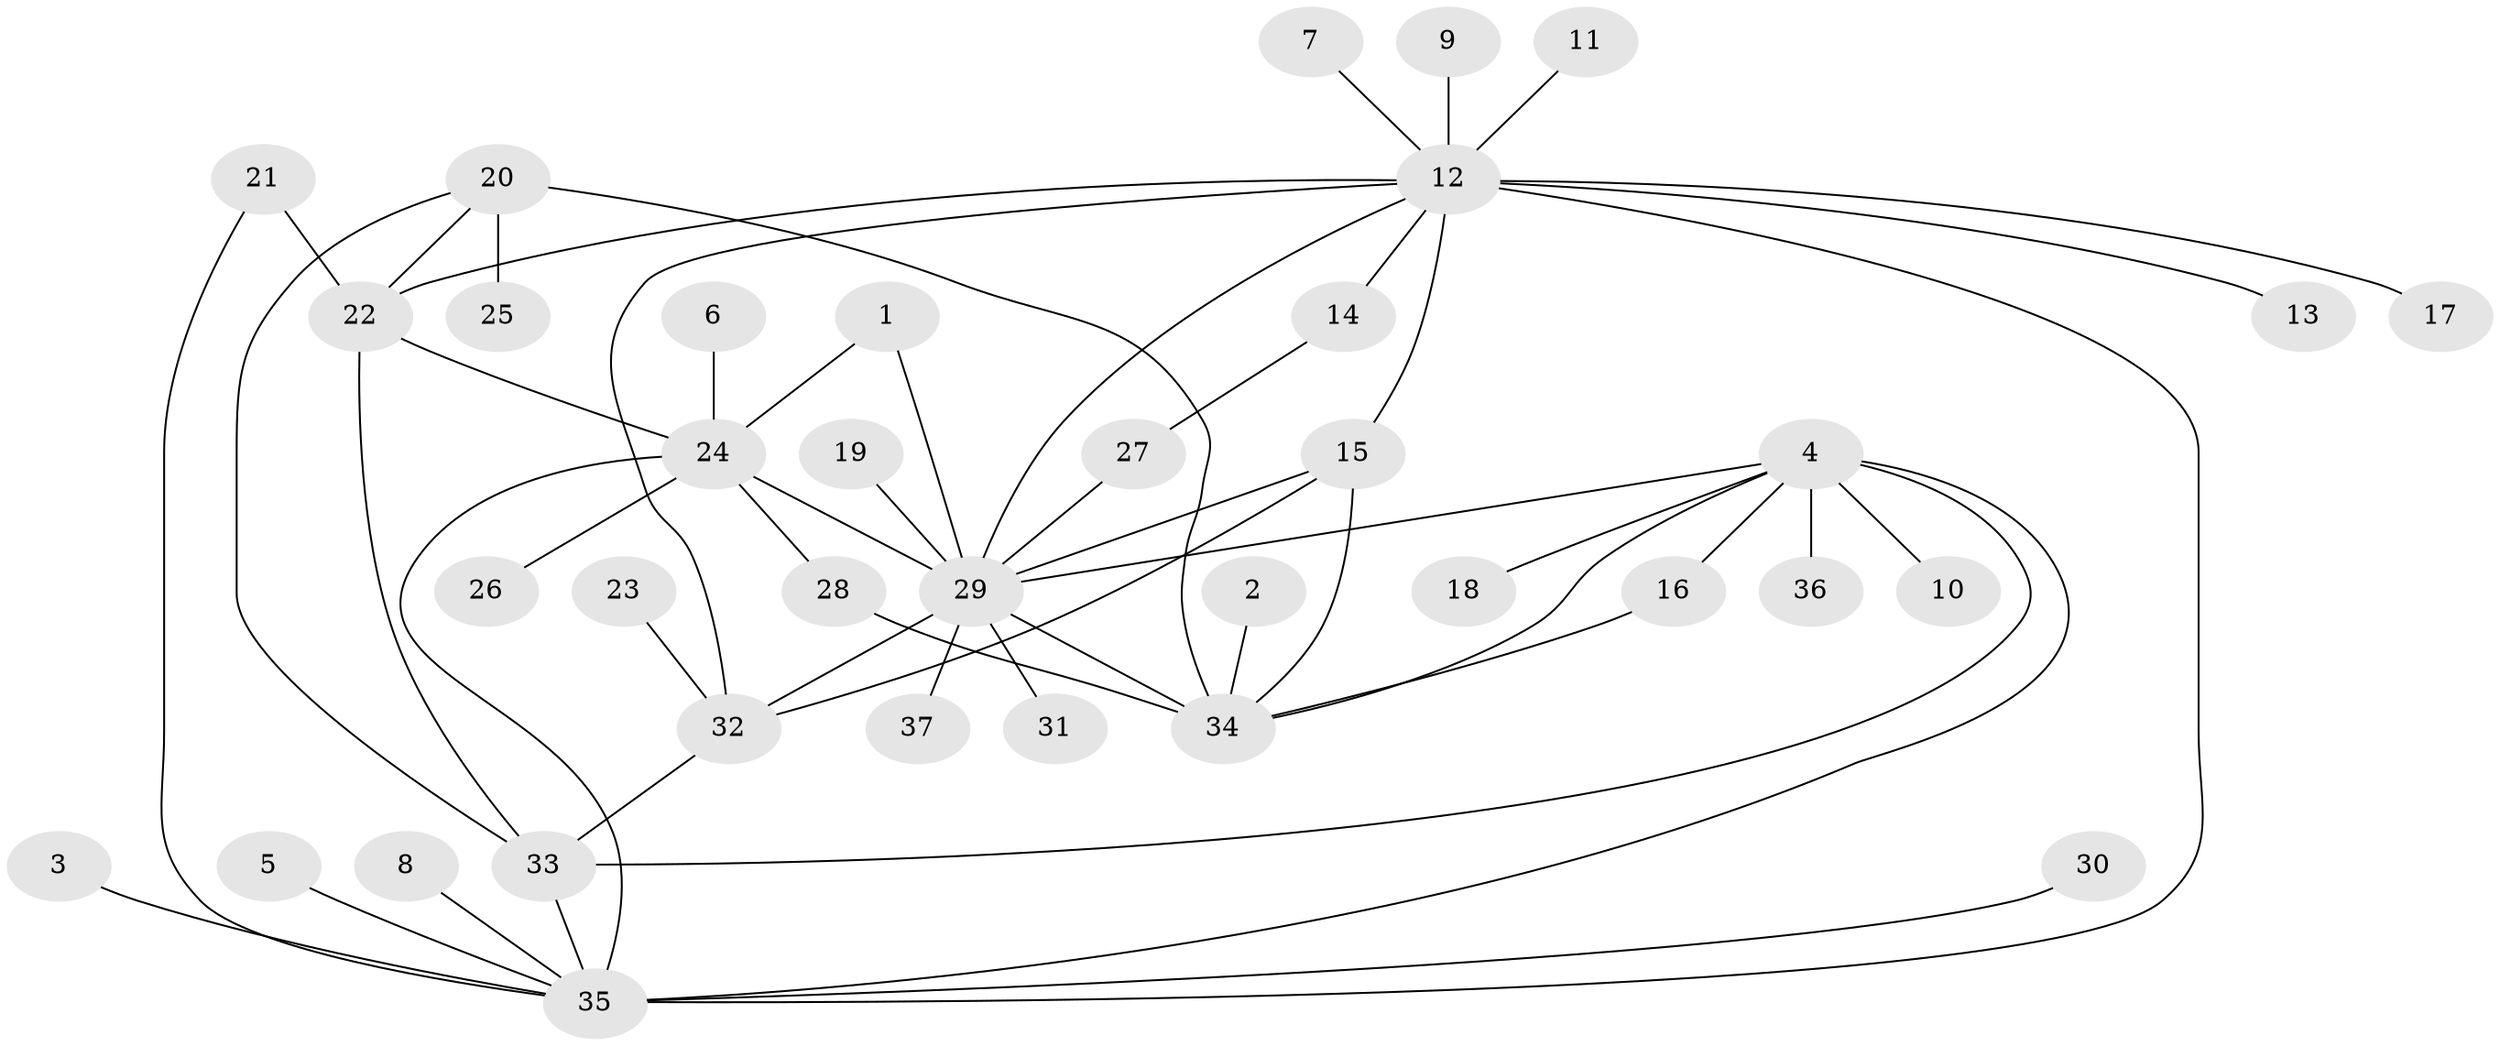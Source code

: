 // original degree distribution, {8: 0.05405405405405406, 6: 0.05405405405405406, 5: 0.04054054054054054, 2: 0.24324324324324326, 12: 0.013513513513513514, 7: 0.02702702702702703, 4: 0.013513513513513514, 1: 0.47297297297297297, 3: 0.08108108108108109}
// Generated by graph-tools (version 1.1) at 2025/50/03/09/25 03:50:43]
// undirected, 37 vertices, 54 edges
graph export_dot {
graph [start="1"]
  node [color=gray90,style=filled];
  1;
  2;
  3;
  4;
  5;
  6;
  7;
  8;
  9;
  10;
  11;
  12;
  13;
  14;
  15;
  16;
  17;
  18;
  19;
  20;
  21;
  22;
  23;
  24;
  25;
  26;
  27;
  28;
  29;
  30;
  31;
  32;
  33;
  34;
  35;
  36;
  37;
  1 -- 24 [weight=1.0];
  1 -- 29 [weight=1.0];
  2 -- 34 [weight=1.0];
  3 -- 35 [weight=1.0];
  4 -- 10 [weight=1.0];
  4 -- 16 [weight=1.0];
  4 -- 18 [weight=1.0];
  4 -- 29 [weight=1.0];
  4 -- 33 [weight=2.0];
  4 -- 34 [weight=1.0];
  4 -- 35 [weight=1.0];
  4 -- 36 [weight=1.0];
  5 -- 35 [weight=1.0];
  6 -- 24 [weight=1.0];
  7 -- 12 [weight=1.0];
  8 -- 35 [weight=1.0];
  9 -- 12 [weight=1.0];
  11 -- 12 [weight=1.0];
  12 -- 13 [weight=1.0];
  12 -- 14 [weight=1.0];
  12 -- 15 [weight=1.0];
  12 -- 17 [weight=1.0];
  12 -- 22 [weight=1.0];
  12 -- 29 [weight=1.0];
  12 -- 32 [weight=1.0];
  12 -- 35 [weight=2.0];
  14 -- 27 [weight=1.0];
  15 -- 29 [weight=1.0];
  15 -- 32 [weight=1.0];
  15 -- 34 [weight=1.0];
  16 -- 34 [weight=1.0];
  19 -- 29 [weight=1.0];
  20 -- 22 [weight=1.0];
  20 -- 25 [weight=1.0];
  20 -- 33 [weight=1.0];
  20 -- 34 [weight=1.0];
  21 -- 22 [weight=1.0];
  21 -- 35 [weight=1.0];
  22 -- 24 [weight=1.0];
  22 -- 33 [weight=1.0];
  23 -- 32 [weight=1.0];
  24 -- 26 [weight=1.0];
  24 -- 28 [weight=1.0];
  24 -- 29 [weight=1.0];
  24 -- 35 [weight=1.0];
  27 -- 29 [weight=1.0];
  28 -- 34 [weight=1.0];
  29 -- 31 [weight=1.0];
  29 -- 32 [weight=1.0];
  29 -- 34 [weight=2.0];
  29 -- 37 [weight=1.0];
  30 -- 35 [weight=1.0];
  32 -- 33 [weight=1.0];
  33 -- 35 [weight=1.0];
}
